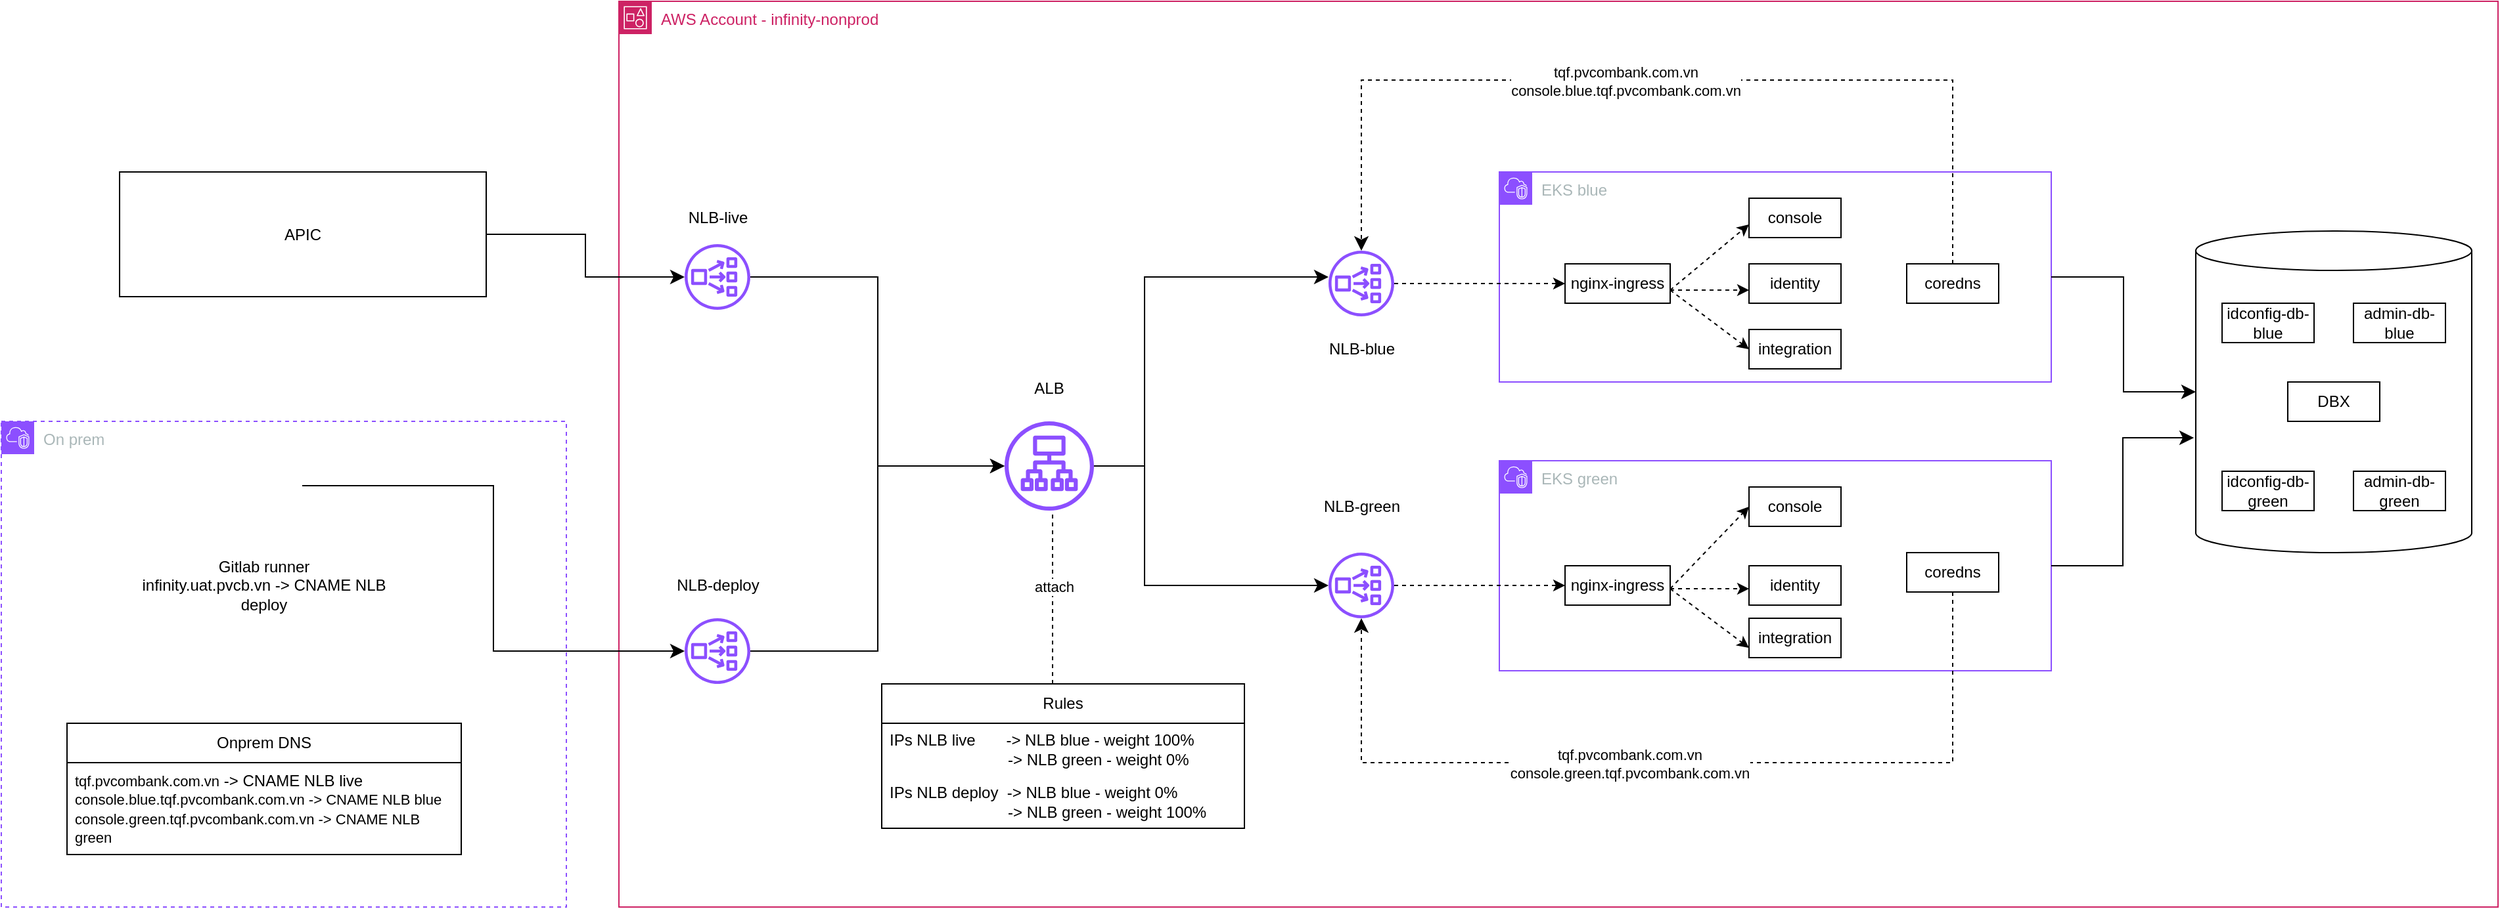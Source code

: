<mxfile version="28.2.5">
  <diagram name="Page-1" id="ZI-g3mT2Tx3-ogcv4lei">
    <mxGraphModel dx="2483" dy="769" grid="1" gridSize="10" guides="1" tooltips="1" connect="1" arrows="1" fold="1" page="1" pageScale="1" pageWidth="1100" pageHeight="1700" math="0" shadow="0">
      <root>
        <mxCell id="0" />
        <mxCell id="1" parent="0" />
        <mxCell id="6w4TJL9mJ3goXlQ9s9LW-83" value="" style="shape=cylinder3;whiteSpace=wrap;html=1;boundedLbl=1;backgroundOutline=1;size=15;" vertex="1" parent="1">
          <mxGeometry x="1020" y="305" width="210" height="245" as="geometry" />
        </mxCell>
        <mxCell id="6w4TJL9mJ3goXlQ9s9LW-2" value="EKS blue" style="points=[[0,0],[0.25,0],[0.5,0],[0.75,0],[1,0],[1,0.25],[1,0.5],[1,0.75],[1,1],[0.75,1],[0.5,1],[0.25,1],[0,1],[0,0.75],[0,0.5],[0,0.25]];outlineConnect=0;gradientColor=none;html=1;whiteSpace=wrap;fontSize=12;fontStyle=0;container=1;pointerEvents=0;collapsible=0;recursiveResize=0;shape=mxgraph.aws4.group;grIcon=mxgraph.aws4.group_vpc2;strokeColor=#8C4FFF;fillColor=none;verticalAlign=top;align=left;spacingLeft=30;fontColor=#AAB7B8;dashed=0;" vertex="1" parent="1">
          <mxGeometry x="490" y="260" width="420" height="160" as="geometry" />
        </mxCell>
        <mxCell id="6w4TJL9mJ3goXlQ9s9LW-9" value="nginx-ingress" style="whiteSpace=wrap;html=1;align=center;" vertex="1" parent="6w4TJL9mJ3goXlQ9s9LW-2">
          <mxGeometry x="50" y="70" width="80" height="30" as="geometry" />
        </mxCell>
        <mxCell id="6w4TJL9mJ3goXlQ9s9LW-10" value="console" style="whiteSpace=wrap;html=1;align=center;" vertex="1" parent="6w4TJL9mJ3goXlQ9s9LW-2">
          <mxGeometry x="190" y="20" width="70" height="30" as="geometry" />
        </mxCell>
        <mxCell id="6w4TJL9mJ3goXlQ9s9LW-11" value="identity" style="whiteSpace=wrap;html=1;align=center;" vertex="1" parent="6w4TJL9mJ3goXlQ9s9LW-2">
          <mxGeometry x="190" y="70" width="70" height="30" as="geometry" />
        </mxCell>
        <mxCell id="6w4TJL9mJ3goXlQ9s9LW-12" value="integration" style="whiteSpace=wrap;html=1;align=center;" vertex="1" parent="6w4TJL9mJ3goXlQ9s9LW-2">
          <mxGeometry x="190" y="120" width="70" height="30" as="geometry" />
        </mxCell>
        <mxCell id="6w4TJL9mJ3goXlQ9s9LW-13" value="coredns" style="whiteSpace=wrap;html=1;align=center;" vertex="1" parent="6w4TJL9mJ3goXlQ9s9LW-2">
          <mxGeometry x="310" y="70" width="70" height="30" as="geometry" />
        </mxCell>
        <mxCell id="6w4TJL9mJ3goXlQ9s9LW-14" value="EKS green" style="points=[[0,0],[0.25,0],[0.5,0],[0.75,0],[1,0],[1,0.25],[1,0.5],[1,0.75],[1,1],[0.75,1],[0.5,1],[0.25,1],[0,1],[0,0.75],[0,0.5],[0,0.25]];outlineConnect=0;gradientColor=none;html=1;whiteSpace=wrap;fontSize=12;fontStyle=0;container=1;pointerEvents=0;collapsible=0;recursiveResize=0;shape=mxgraph.aws4.group;grIcon=mxgraph.aws4.group_vpc2;strokeColor=#8C4FFF;fillColor=none;verticalAlign=top;align=left;spacingLeft=30;fontColor=#AAB7B8;dashed=0;" vertex="1" parent="1">
          <mxGeometry x="490" y="480" width="420" height="160" as="geometry" />
        </mxCell>
        <mxCell id="6w4TJL9mJ3goXlQ9s9LW-16" value="console" style="whiteSpace=wrap;html=1;align=center;" vertex="1" parent="6w4TJL9mJ3goXlQ9s9LW-14">
          <mxGeometry x="190" y="20" width="70" height="30" as="geometry" />
        </mxCell>
        <mxCell id="6w4TJL9mJ3goXlQ9s9LW-18" value="integration" style="whiteSpace=wrap;html=1;align=center;" vertex="1" parent="6w4TJL9mJ3goXlQ9s9LW-14">
          <mxGeometry x="190" y="120" width="70" height="30" as="geometry" />
        </mxCell>
        <mxCell id="6w4TJL9mJ3goXlQ9s9LW-19" value="coredns" style="whiteSpace=wrap;html=1;align=center;" vertex="1" parent="6w4TJL9mJ3goXlQ9s9LW-14">
          <mxGeometry x="310" y="70" width="70" height="30" as="geometry" />
        </mxCell>
        <mxCell id="6w4TJL9mJ3goXlQ9s9LW-26" value="APIC" style="whiteSpace=wrap;html=1;align=center;" vertex="1" parent="1">
          <mxGeometry x="-560" y="260" width="279" height="95" as="geometry" />
        </mxCell>
        <mxCell id="6w4TJL9mJ3goXlQ9s9LW-108" style="edgeStyle=orthogonalEdgeStyle;rounded=0;orthogonalLoop=1;jettySize=auto;html=1;entryX=0;entryY=0.5;entryDx=0;entryDy=0;dashed=1;" edge="1" parent="1" source="6w4TJL9mJ3goXlQ9s9LW-27" target="6w4TJL9mJ3goXlQ9s9LW-9">
          <mxGeometry relative="1" as="geometry">
            <mxPoint x="430" y="360" as="targetPoint" />
          </mxGeometry>
        </mxCell>
        <mxCell id="6w4TJL9mJ3goXlQ9s9LW-27" value="" style="sketch=0;outlineConnect=0;fontColor=#232F3E;gradientColor=none;fillColor=#8C4FFF;strokeColor=none;dashed=0;verticalLabelPosition=bottom;verticalAlign=top;align=center;html=1;fontSize=12;fontStyle=0;aspect=fixed;pointerEvents=1;shape=mxgraph.aws4.network_load_balancer;" vertex="1" parent="1">
          <mxGeometry x="360" y="320" width="50" height="50" as="geometry" />
        </mxCell>
        <mxCell id="6w4TJL9mJ3goXlQ9s9LW-35" value="" style="edgeStyle=elbowEdgeStyle;elbow=vertical;endArrow=classic;html=1;curved=0;rounded=0;endSize=8;startSize=8;dashed=1;" edge="1" parent="1" source="6w4TJL9mJ3goXlQ9s9LW-13" target="6w4TJL9mJ3goXlQ9s9LW-27">
          <mxGeometry width="50" height="50" relative="1" as="geometry">
            <mxPoint x="470" y="460" as="sourcePoint" />
            <mxPoint x="520" y="410" as="targetPoint" />
            <Array as="points">
              <mxPoint x="590" y="190" />
            </Array>
          </mxGeometry>
        </mxCell>
        <mxCell id="6w4TJL9mJ3goXlQ9s9LW-37" value="tqf.pvcombank.com.vn&lt;br&gt;&lt;div&gt;console.blue.tqf.pvcombank.com.vn&lt;/div&gt;" style="edgeLabel;html=1;align=center;verticalAlign=middle;resizable=0;points=[];" vertex="1" connectable="0" parent="6w4TJL9mJ3goXlQ9s9LW-35">
          <mxGeometry x="0.08" y="1" relative="1" as="geometry">
            <mxPoint as="offset" />
          </mxGeometry>
        </mxCell>
        <mxCell id="6w4TJL9mJ3goXlQ9s9LW-36" value="" style="edgeStyle=elbowEdgeStyle;elbow=horizontal;endArrow=classic;html=1;curved=0;rounded=0;endSize=8;startSize=8;dashed=1;" edge="1" parent="1" source="6w4TJL9mJ3goXlQ9s9LW-19" target="6w4TJL9mJ3goXlQ9s9LW-28">
          <mxGeometry width="50" height="50" relative="1" as="geometry">
            <mxPoint x="470" y="460" as="sourcePoint" />
            <mxPoint x="520" y="410" as="targetPoint" />
            <Array as="points">
              <mxPoint x="600" y="710" />
            </Array>
          </mxGeometry>
        </mxCell>
        <mxCell id="6w4TJL9mJ3goXlQ9s9LW-38" value="tqf.pvcombank.com.vn&lt;br&gt;&lt;div&gt;console.green.tqf.pvcombank.com.vn&lt;/div&gt;" style="edgeLabel;html=1;align=center;verticalAlign=middle;resizable=0;points=[];" vertex="1" connectable="0" parent="6w4TJL9mJ3goXlQ9s9LW-36">
          <mxGeometry x="0.092" y="1" relative="1" as="geometry">
            <mxPoint as="offset" />
          </mxGeometry>
        </mxCell>
        <mxCell id="6w4TJL9mJ3goXlQ9s9LW-73" value="NLB-blue" style="text;html=1;align=center;verticalAlign=middle;whiteSpace=wrap;rounded=0;" vertex="1" parent="1">
          <mxGeometry x="347.5" y="380" width="75" height="30" as="geometry" />
        </mxCell>
        <mxCell id="6w4TJL9mJ3goXlQ9s9LW-74" value="NLB-green" style="text;html=1;align=center;verticalAlign=middle;whiteSpace=wrap;rounded=0;" vertex="1" parent="1">
          <mxGeometry x="347.5" y="500" width="75" height="30" as="geometry" />
        </mxCell>
        <mxCell id="6w4TJL9mJ3goXlQ9s9LW-78" value="idconfig-db-blue" style="whiteSpace=wrap;html=1;align=center;" vertex="1" parent="1">
          <mxGeometry x="1040" y="360" width="70" height="30" as="geometry" />
        </mxCell>
        <mxCell id="6w4TJL9mJ3goXlQ9s9LW-79" value="admin-db-blue" style="whiteSpace=wrap;html=1;align=center;" vertex="1" parent="1">
          <mxGeometry x="1140" y="360" width="70" height="30" as="geometry" />
        </mxCell>
        <mxCell id="6w4TJL9mJ3goXlQ9s9LW-80" value="DBX" style="whiteSpace=wrap;html=1;align=center;" vertex="1" parent="1">
          <mxGeometry x="1090" y="420" width="70" height="30" as="geometry" />
        </mxCell>
        <mxCell id="6w4TJL9mJ3goXlQ9s9LW-81" value="idconfig-db-green" style="whiteSpace=wrap;html=1;align=center;" vertex="1" parent="1">
          <mxGeometry x="1040" y="488" width="70" height="30" as="geometry" />
        </mxCell>
        <mxCell id="6w4TJL9mJ3goXlQ9s9LW-82" value="admin-db-green" style="whiteSpace=wrap;html=1;align=center;" vertex="1" parent="1">
          <mxGeometry x="1140" y="488" width="70" height="30" as="geometry" />
        </mxCell>
        <mxCell id="6w4TJL9mJ3goXlQ9s9LW-85" value="AWS Account - infinity-nonprod" style="points=[[0,0],[0.25,0],[0.5,0],[0.75,0],[1,0],[1,0.25],[1,0.5],[1,0.75],[1,1],[0.75,1],[0.5,1],[0.25,1],[0,1],[0,0.75],[0,0.5],[0,0.25]];outlineConnect=0;gradientColor=none;html=1;whiteSpace=wrap;fontSize=12;fontStyle=0;container=1;pointerEvents=0;collapsible=0;recursiveResize=0;shape=mxgraph.aws4.group;grIcon=mxgraph.aws4.group_account;strokeColor=#CD2264;fillColor=none;verticalAlign=top;align=left;spacingLeft=30;fontColor=#CD2264;dashed=0;" vertex="1" parent="1">
          <mxGeometry x="-180" y="130" width="1430" height="690" as="geometry" />
        </mxCell>
        <mxCell id="6w4TJL9mJ3goXlQ9s9LW-90" value="" style="sketch=0;outlineConnect=0;fontColor=#232F3E;gradientColor=none;fillColor=#8C4FFF;strokeColor=none;dashed=0;verticalLabelPosition=bottom;verticalAlign=top;align=center;html=1;fontSize=12;fontStyle=0;aspect=fixed;pointerEvents=1;shape=mxgraph.aws4.network_load_balancer;" vertex="1" parent="6w4TJL9mJ3goXlQ9s9LW-85">
          <mxGeometry x="50" y="470" width="50" height="50" as="geometry" />
        </mxCell>
        <mxCell id="6w4TJL9mJ3goXlQ9s9LW-91" value="NLB-deploy" style="text;html=1;align=center;verticalAlign=middle;whiteSpace=wrap;rounded=0;" vertex="1" parent="6w4TJL9mJ3goXlQ9s9LW-85">
          <mxGeometry x="37.5" y="430" width="75" height="30" as="geometry" />
        </mxCell>
        <mxCell id="6w4TJL9mJ3goXlQ9s9LW-69" value="Rules" style="swimlane;fontStyle=0;childLayout=stackLayout;horizontal=1;startSize=30;horizontalStack=0;resizeParent=1;resizeParentMax=0;resizeLast=0;collapsible=1;marginBottom=0;whiteSpace=wrap;html=1;" vertex="1" parent="6w4TJL9mJ3goXlQ9s9LW-85">
          <mxGeometry x="200" y="520" width="276" height="110" as="geometry">
            <mxRectangle x="200" y="520" width="70" height="30" as="alternateBounds" />
          </mxGeometry>
        </mxCell>
        <mxCell id="6w4TJL9mJ3goXlQ9s9LW-70" value="IPs NLB live&amp;nbsp; &amp;nbsp; &amp;nbsp; &amp;nbsp;-&amp;gt; NLB blue - weight 100%&lt;div&gt;&lt;span style=&quot;white-space: pre;&quot;&gt;&#x9;&lt;/span&gt;&lt;span style=&quot;white-space: pre;&quot;&gt;&#x9;&lt;/span&gt;&lt;span style=&quot;white-space: pre;&quot;&gt;&#x9;&lt;/span&gt;&amp;nbsp; &amp;nbsp;-&amp;gt; NLB green - weight 0%&lt;br&gt;&lt;/div&gt;" style="text;strokeColor=none;fillColor=none;align=left;verticalAlign=middle;spacingLeft=4;spacingRight=4;overflow=hidden;points=[[0,0.5],[1,0.5]];portConstraint=eastwest;rotatable=0;whiteSpace=wrap;html=1;" vertex="1" parent="6w4TJL9mJ3goXlQ9s9LW-69">
          <mxGeometry y="30" width="276" height="40" as="geometry" />
        </mxCell>
        <mxCell id="6w4TJL9mJ3goXlQ9s9LW-71" value="IPs NLB deploy&amp;nbsp; -&amp;gt; NLB blue - weight 0%&lt;div&gt;&lt;span style=&quot;white-space: pre;&quot;&gt;&#x9;&lt;/span&gt;&lt;span style=&quot;white-space: pre;&quot;&gt;&#x9;&lt;/span&gt;&lt;span style=&quot;white-space: pre;&quot;&gt;&#x9;&lt;/span&gt;&amp;nbsp; &amp;nbsp;-&amp;gt; NLB green - weight 100%&lt;br&gt;&lt;/div&gt;" style="text;strokeColor=none;fillColor=none;align=left;verticalAlign=middle;spacingLeft=4;spacingRight=4;overflow=hidden;points=[[0,0.5],[1,0.5]];portConstraint=eastwest;rotatable=0;whiteSpace=wrap;html=1;" vertex="1" parent="6w4TJL9mJ3goXlQ9s9LW-69">
          <mxGeometry y="70" width="276" height="40" as="geometry" />
        </mxCell>
        <mxCell id="6w4TJL9mJ3goXlQ9s9LW-31" value="" style="sketch=0;outlineConnect=0;fontColor=#232F3E;gradientColor=none;fillColor=#8C4FFF;strokeColor=none;dashed=0;verticalLabelPosition=bottom;verticalAlign=top;align=center;html=1;fontSize=12;fontStyle=0;aspect=fixed;pointerEvents=1;shape=mxgraph.aws4.network_load_balancer;" vertex="1" parent="6w4TJL9mJ3goXlQ9s9LW-85">
          <mxGeometry x="50" y="185" width="50" height="50" as="geometry" />
        </mxCell>
        <mxCell id="6w4TJL9mJ3goXlQ9s9LW-76" value="NLB-live" style="text;html=1;align=center;verticalAlign=middle;whiteSpace=wrap;rounded=0;" vertex="1" parent="6w4TJL9mJ3goXlQ9s9LW-85">
          <mxGeometry x="37.5" y="150" width="75" height="30" as="geometry" />
        </mxCell>
        <mxCell id="6w4TJL9mJ3goXlQ9s9LW-29" value="" style="sketch=0;outlineConnect=0;fontColor=#232F3E;gradientColor=none;fillColor=#8C4FFF;strokeColor=none;dashed=0;verticalLabelPosition=bottom;verticalAlign=top;align=center;html=1;fontSize=12;fontStyle=0;aspect=fixed;pointerEvents=1;shape=mxgraph.aws4.application_load_balancer;" vertex="1" parent="6w4TJL9mJ3goXlQ9s9LW-85">
          <mxGeometry x="293.5" y="320" width="68" height="68" as="geometry" />
        </mxCell>
        <mxCell id="6w4TJL9mJ3goXlQ9s9LW-75" value="ALB" style="text;html=1;align=center;verticalAlign=middle;whiteSpace=wrap;rounded=0;" vertex="1" parent="6w4TJL9mJ3goXlQ9s9LW-85">
          <mxGeometry x="290" y="280" width="75" height="30" as="geometry" />
        </mxCell>
        <mxCell id="6w4TJL9mJ3goXlQ9s9LW-95" value="" style="edgeStyle=elbowEdgeStyle;elbow=horizontal;endArrow=classic;html=1;curved=0;rounded=0;endSize=8;startSize=8;" edge="1" parent="6w4TJL9mJ3goXlQ9s9LW-85" source="6w4TJL9mJ3goXlQ9s9LW-31" target="6w4TJL9mJ3goXlQ9s9LW-29">
          <mxGeometry width="50" height="50" relative="1" as="geometry">
            <mxPoint x="280" y="340" as="sourcePoint" />
            <mxPoint x="330" y="290" as="targetPoint" />
          </mxGeometry>
        </mxCell>
        <mxCell id="6w4TJL9mJ3goXlQ9s9LW-97" value="" style="edgeStyle=elbowEdgeStyle;elbow=horizontal;endArrow=classic;html=1;curved=0;rounded=0;endSize=8;startSize=8;" edge="1" parent="6w4TJL9mJ3goXlQ9s9LW-85" source="6w4TJL9mJ3goXlQ9s9LW-90" target="6w4TJL9mJ3goXlQ9s9LW-29">
          <mxGeometry width="50" height="50" relative="1" as="geometry">
            <mxPoint x="280" y="340" as="sourcePoint" />
            <mxPoint x="330" y="290" as="targetPoint" />
          </mxGeometry>
        </mxCell>
        <mxCell id="6w4TJL9mJ3goXlQ9s9LW-112" value="" style="endArrow=classic;html=1;rounded=0;exitX=1;exitY=0.5;exitDx=0;exitDy=0;entryX=0;entryY=0.5;entryDx=0;entryDy=0;dashed=1;" edge="1" parent="6w4TJL9mJ3goXlQ9s9LW-85">
          <mxGeometry width="50" height="50" relative="1" as="geometry">
            <mxPoint x="800" y="220" as="sourcePoint" />
            <mxPoint x="860" y="170" as="targetPoint" />
          </mxGeometry>
        </mxCell>
        <mxCell id="6w4TJL9mJ3goXlQ9s9LW-115" value="" style="endArrow=classic;html=1;rounded=0;exitX=1;exitY=0.5;exitDx=0;exitDy=0;entryX=0;entryY=0.5;entryDx=0;entryDy=0;dashed=1;" edge="1" parent="6w4TJL9mJ3goXlQ9s9LW-85" target="6w4TJL9mJ3goXlQ9s9LW-16">
          <mxGeometry width="50" height="50" relative="1" as="geometry">
            <mxPoint x="800" y="447.5" as="sourcePoint" />
            <mxPoint x="860" y="397.5" as="targetPoint" />
          </mxGeometry>
        </mxCell>
        <mxCell id="6w4TJL9mJ3goXlQ9s9LW-116" value="" style="endArrow=classic;html=1;rounded=0;dashed=1;" edge="1" parent="6w4TJL9mJ3goXlQ9s9LW-85">
          <mxGeometry width="50" height="50" relative="1" as="geometry">
            <mxPoint x="800" y="447.5" as="sourcePoint" />
            <mxPoint x="860" y="447.5" as="targetPoint" />
          </mxGeometry>
        </mxCell>
        <mxCell id="6w4TJL9mJ3goXlQ9s9LW-117" value="" style="endArrow=classic;html=1;rounded=0;entryX=0;entryY=0.5;entryDx=0;entryDy=0;dashed=1;" edge="1" parent="6w4TJL9mJ3goXlQ9s9LW-85">
          <mxGeometry width="50" height="50" relative="1" as="geometry">
            <mxPoint x="800" y="447.5" as="sourcePoint" />
            <mxPoint x="860" y="492.5" as="targetPoint" />
          </mxGeometry>
        </mxCell>
        <mxCell id="6w4TJL9mJ3goXlQ9s9LW-17" value="identity" style="whiteSpace=wrap;html=1;align=center;" vertex="1" parent="6w4TJL9mJ3goXlQ9s9LW-85">
          <mxGeometry x="860" y="430" width="70" height="30" as="geometry" />
        </mxCell>
        <mxCell id="6w4TJL9mJ3goXlQ9s9LW-84" value="nginx-ingress" style="whiteSpace=wrap;html=1;align=center;" vertex="1" parent="6w4TJL9mJ3goXlQ9s9LW-85">
          <mxGeometry x="720" y="430" width="80" height="30" as="geometry" />
        </mxCell>
        <mxCell id="6w4TJL9mJ3goXlQ9s9LW-28" value="" style="sketch=0;outlineConnect=0;fontColor=#232F3E;gradientColor=none;fillColor=#8C4FFF;strokeColor=none;dashed=0;verticalLabelPosition=bottom;verticalAlign=top;align=center;html=1;fontSize=12;fontStyle=0;aspect=fixed;pointerEvents=1;shape=mxgraph.aws4.network_load_balancer;" vertex="1" parent="6w4TJL9mJ3goXlQ9s9LW-85">
          <mxGeometry x="540" y="420" width="50" height="50" as="geometry" />
        </mxCell>
        <mxCell id="6w4TJL9mJ3goXlQ9s9LW-103" value="" style="edgeStyle=elbowEdgeStyle;elbow=horizontal;endArrow=classic;html=1;curved=0;rounded=0;endSize=8;startSize=8;" edge="1" parent="6w4TJL9mJ3goXlQ9s9LW-85" source="6w4TJL9mJ3goXlQ9s9LW-29" target="6w4TJL9mJ3goXlQ9s9LW-28">
          <mxGeometry width="50" height="50" relative="1" as="geometry">
            <mxPoint x="450" y="574" as="sourcePoint" />
            <mxPoint x="628" y="430" as="targetPoint" />
            <Array as="points">
              <mxPoint x="400" y="400" />
            </Array>
          </mxGeometry>
        </mxCell>
        <mxCell id="6w4TJL9mJ3goXlQ9s9LW-119" style="edgeStyle=orthogonalEdgeStyle;rounded=0;orthogonalLoop=1;jettySize=auto;html=1;entryX=0;entryY=0.5;entryDx=0;entryDy=0;dashed=1;" edge="1" parent="6w4TJL9mJ3goXlQ9s9LW-85" source="6w4TJL9mJ3goXlQ9s9LW-28" target="6w4TJL9mJ3goXlQ9s9LW-84">
          <mxGeometry relative="1" as="geometry">
            <mxPoint x="770" y="470" as="targetPoint" />
            <mxPoint x="640" y="470" as="sourcePoint" />
          </mxGeometry>
        </mxCell>
        <mxCell id="6w4TJL9mJ3goXlQ9s9LW-94" value="" style="edgeStyle=elbowEdgeStyle;elbow=horizontal;endArrow=classic;html=1;curved=0;rounded=0;endSize=8;startSize=8;exitX=1;exitY=0.5;exitDx=0;exitDy=0;" edge="1" parent="1" source="6w4TJL9mJ3goXlQ9s9LW-26" target="6w4TJL9mJ3goXlQ9s9LW-31">
          <mxGeometry width="50" height="50" relative="1" as="geometry">
            <mxPoint x="100" y="470" as="sourcePoint" />
            <mxPoint x="150" y="420" as="targetPoint" />
          </mxGeometry>
        </mxCell>
        <mxCell id="6w4TJL9mJ3goXlQ9s9LW-96" value="" style="edgeStyle=elbowEdgeStyle;elbow=horizontal;endArrow=classic;html=1;curved=0;rounded=0;endSize=8;startSize=8;exitX=1;exitY=0.5;exitDx=0;exitDy=0;" edge="1" parent="1" source="6w4TJL9mJ3goXlQ9s9LW-92" target="6w4TJL9mJ3goXlQ9s9LW-90">
          <mxGeometry width="50" height="50" relative="1" as="geometry">
            <mxPoint x="100" y="470" as="sourcePoint" />
            <mxPoint x="150" y="420" as="targetPoint" />
          </mxGeometry>
        </mxCell>
        <mxCell id="6w4TJL9mJ3goXlQ9s9LW-99" value="" style="endArrow=none;dashed=1;html=1;rounded=0;" edge="1" parent="1">
          <mxGeometry width="50" height="50" relative="1" as="geometry">
            <mxPoint x="150" y="650" as="sourcePoint" />
            <mxPoint x="150" y="520" as="targetPoint" />
          </mxGeometry>
        </mxCell>
        <mxCell id="6w4TJL9mJ3goXlQ9s9LW-100" value="attach" style="edgeLabel;html=1;align=center;verticalAlign=middle;resizable=0;points=[];" vertex="1" connectable="0" parent="6w4TJL9mJ3goXlQ9s9LW-99">
          <mxGeometry x="0.149" y="-1" relative="1" as="geometry">
            <mxPoint as="offset" />
          </mxGeometry>
        </mxCell>
        <mxCell id="6w4TJL9mJ3goXlQ9s9LW-102" value="" style="edgeStyle=elbowEdgeStyle;elbow=horizontal;endArrow=classic;html=1;curved=0;rounded=0;endSize=8;startSize=8;" edge="1" parent="1" source="6w4TJL9mJ3goXlQ9s9LW-29" target="6w4TJL9mJ3goXlQ9s9LW-27">
          <mxGeometry width="50" height="50" relative="1" as="geometry">
            <mxPoint x="90" y="480" as="sourcePoint" />
            <mxPoint x="140" y="430" as="targetPoint" />
            <Array as="points">
              <mxPoint x="220" y="340" />
            </Array>
          </mxGeometry>
        </mxCell>
        <mxCell id="6w4TJL9mJ3goXlQ9s9LW-105" value="" style="edgeStyle=elbowEdgeStyle;elbow=horizontal;endArrow=classic;html=1;curved=0;rounded=0;endSize=8;startSize=8;exitX=1;exitY=0.5;exitDx=0;exitDy=0;entryX=0;entryY=0.5;entryDx=0;entryDy=0;entryPerimeter=0;" edge="1" parent="1" source="6w4TJL9mJ3goXlQ9s9LW-2" target="6w4TJL9mJ3goXlQ9s9LW-83">
          <mxGeometry width="50" height="50" relative="1" as="geometry">
            <mxPoint x="530" y="510" as="sourcePoint" />
            <mxPoint x="580" y="460" as="targetPoint" />
          </mxGeometry>
        </mxCell>
        <mxCell id="6w4TJL9mJ3goXlQ9s9LW-106" value="" style="edgeStyle=elbowEdgeStyle;elbow=horizontal;endArrow=classic;html=1;curved=0;rounded=0;endSize=8;startSize=8;exitX=1;exitY=0.5;exitDx=0;exitDy=0;entryX=-0.007;entryY=0.643;entryDx=0;entryDy=0;entryPerimeter=0;" edge="1" parent="1" source="6w4TJL9mJ3goXlQ9s9LW-14" target="6w4TJL9mJ3goXlQ9s9LW-83">
          <mxGeometry width="50" height="50" relative="1" as="geometry">
            <mxPoint x="530" y="510" as="sourcePoint" />
            <mxPoint x="580" y="460" as="targetPoint" />
          </mxGeometry>
        </mxCell>
        <mxCell id="6w4TJL9mJ3goXlQ9s9LW-113" value="" style="endArrow=classic;html=1;rounded=0;dashed=1;" edge="1" parent="1">
          <mxGeometry width="50" height="50" relative="1" as="geometry">
            <mxPoint x="620" y="350" as="sourcePoint" />
            <mxPoint x="680" y="350" as="targetPoint" />
          </mxGeometry>
        </mxCell>
        <mxCell id="6w4TJL9mJ3goXlQ9s9LW-114" value="" style="endArrow=classic;html=1;rounded=0;entryX=0;entryY=0.5;entryDx=0;entryDy=0;dashed=1;" edge="1" parent="1" target="6w4TJL9mJ3goXlQ9s9LW-12">
          <mxGeometry width="50" height="50" relative="1" as="geometry">
            <mxPoint x="620" y="350" as="sourcePoint" />
            <mxPoint x="670" y="400" as="targetPoint" />
          </mxGeometry>
        </mxCell>
        <mxCell id="6w4TJL9mJ3goXlQ9s9LW-120" value="On prem" style="points=[[0,0],[0.25,0],[0.5,0],[0.75,0],[1,0],[1,0.25],[1,0.5],[1,0.75],[1,1],[0.75,1],[0.5,1],[0.25,1],[0,1],[0,0.75],[0,0.5],[0,0.25]];outlineConnect=0;gradientColor=none;html=1;whiteSpace=wrap;fontSize=12;fontStyle=0;container=1;pointerEvents=0;collapsible=0;recursiveResize=0;shape=mxgraph.aws4.group;grIcon=mxgraph.aws4.group_vpc2;strokeColor=#8C4FFF;fillColor=none;verticalAlign=top;align=left;spacingLeft=30;fontColor=#AAB7B8;dashed=1;" vertex="1" parent="1">
          <mxGeometry x="-650" y="450" width="430" height="370" as="geometry" />
        </mxCell>
        <mxCell id="6w4TJL9mJ3goXlQ9s9LW-92" value="" style="shape=image;html=1;verticalAlign=top;verticalLabelPosition=bottom;labelBackgroundColor=#ffffff;imageAspect=0;aspect=fixed;image=https://icons.diagrams.net/icon-cache1/Socialcones-2932/Gitlab-794.svg" vertex="1" parent="6w4TJL9mJ3goXlQ9s9LW-120">
          <mxGeometry x="171" y="20" width="58" height="58" as="geometry" />
        </mxCell>
        <mxCell id="6w4TJL9mJ3goXlQ9s9LW-93" value="Gitlab runner&lt;div&gt;infinity.uat.pvcb.vn -&amp;gt; CNAME NLB deploy&lt;/div&gt;" style="text;html=1;align=center;verticalAlign=middle;whiteSpace=wrap;rounded=0;" vertex="1" parent="6w4TJL9mJ3goXlQ9s9LW-120">
          <mxGeometry x="100" y="100" width="200" height="50" as="geometry" />
        </mxCell>
        <mxCell id="6w4TJL9mJ3goXlQ9s9LW-86" value="Onprem DNS" style="swimlane;fontStyle=0;childLayout=stackLayout;horizontal=1;startSize=30;horizontalStack=0;resizeParent=1;resizeParentMax=0;resizeLast=0;collapsible=1;marginBottom=0;whiteSpace=wrap;html=1;" vertex="1" parent="6w4TJL9mJ3goXlQ9s9LW-120">
          <mxGeometry x="50" y="230" width="300" height="100" as="geometry" />
        </mxCell>
        <mxCell id="6w4TJL9mJ3goXlQ9s9LW-87" value="&lt;span style=&quot;font-size: 11px; text-align: center; text-wrap-mode: nowrap; background-color: rgb(255, 255, 255);&quot;&gt;tqf.pvcombank.com.vn&lt;/span&gt;&amp;nbsp;-&amp;gt; CNAME NLB live&lt;div&gt;&lt;span style=&quot;background-color: light-dark(rgb(255, 255, 255), rgb(18, 18, 18)); font-size: 11px; text-align: center; text-wrap-mode: nowrap; color: light-dark(rgb(0, 0, 0), rgb(255, 255, 255));&quot;&gt;console.blue.tqf.pvcombank.com.vn -&amp;gt; CNAME NLB blue&lt;/span&gt;&lt;/div&gt;&lt;div&gt;&lt;span style=&quot;font-size: 11px; text-align: center; text-wrap-mode: nowrap; background-color: rgb(255, 255, 255);&quot;&gt;console.green.tqf.pvcombank.com.vn -&amp;gt; CNAME NLB green&lt;/span&gt;&lt;span style=&quot;background-color: light-dark(rgb(255, 255, 255), rgb(18, 18, 18)); font-size: 11px; text-align: center; text-wrap-mode: nowrap; color: light-dark(rgb(0, 0, 0), rgb(255, 255, 255));&quot;&gt;&lt;/span&gt;&lt;/div&gt;" style="text;strokeColor=none;fillColor=none;align=left;verticalAlign=middle;spacingLeft=4;spacingRight=4;overflow=hidden;points=[[0,0.5],[1,0.5]];portConstraint=eastwest;rotatable=0;whiteSpace=wrap;html=1;" vertex="1" parent="6w4TJL9mJ3goXlQ9s9LW-86">
          <mxGeometry y="30" width="300" height="70" as="geometry" />
        </mxCell>
      </root>
    </mxGraphModel>
  </diagram>
</mxfile>
